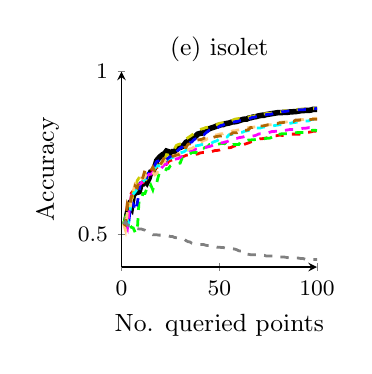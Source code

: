 % This file was created by matlab2tikz v0.0.7.
% Copyright (c) 2008--2010, Nico Schlömer <nico.schloemer@gmail.com>
% All rights reserved.
% 
% The latest updates can be retrieved from
%   http://www.mathworks.com/matlabcentral/fileexchange/22022-matlab2tikz
% where you can also make suggestions and rate matlab2tikz.
% 
\begin{tikzpicture}

% defining custom colors
\definecolor{mycolor1}{rgb}{0.8,0.8,0}
\definecolor{mycolor2}{rgb}{0,1,1}
\definecolor{mycolor3}{rgb}{1,0,1}
\definecolor{mycolor4}{rgb}{1,0.8,0.5}
\definecolor{mycolor5}{rgb}{0.7,0.4,0.01}

\begin{axis}[
footnotesize,
width= 1.6in,
height= 1.6in,
xmin=0, xmax=100,
ymin=0.4, ymax=1,
title={(e) isolet},
ytick={0.5,1},
xtick = {0,50,100},
xlabel = {No. queried points},
ylabel = {Accuracy},
axis on top,
axis y line = left,
axis x line = bottom
%legend entries={$optimal$,$rand$,$IVM$,$maxent$,$QBC2$,$QBC100$,$SVM$},
 %egend style={nodes=right}
]

\addplot [
color=black,
solid,
line width=2.0pt
]
coordinates{ (1,0.532) (2,0.534) (3,0.567) (4,0.588) (5,0.58) (6,0.619) (7,0.628) (8,0.629) (9,0.631) (10,0.654) (11,0.655) (12,0.667) (13,0.659) (14,0.671) (15,0.692) (16,0.694) (17,0.706) (18,0.727) (19,0.734) (20,0.74) (21,0.745) (22,0.748) (23,0.756) (24,0.754) (25,0.748) (26,0.754) (27,0.753) (28,0.76) (29,0.766) (30,0.767) (31,0.77) (32,0.775) (33,0.783) (34,0.786) (35,0.792) (36,0.796) (37,0.799) (38,0.802) (39,0.808) (40,0.81) (41,0.811) (42,0.819) (43,0.82) (44,0.821) (45,0.825) (46,0.827) (47,0.829) (48,0.831) (49,0.834) (50,0.835) (51,0.837) (52,0.837) (53,0.84) (54,0.841) (55,0.842) (56,0.844) (57,0.846) (58,0.846) (59,0.847) (60,0.849) (61,0.851) (62,0.853) (63,0.854) (64,0.854) (65,0.857) (66,0.858) (67,0.86) (68,0.861) (69,0.862) (70,0.864) (71,0.865) (72,0.866) (73,0.866) (74,0.868) (75,0.869) (76,0.87) (77,0.871) (78,0.872) (79,0.873) (80,0.874) (81,0.874) (82,0.874) (83,0.875) (84,0.875) (85,0.875) (86,0.876) (87,0.876) (88,0.877) (89,0.877) (90,0.878) (91,0.879) (92,0.88) (93,0.88) (94,0.881) (95,0.881) (96,0.881) (97,0.882) (98,0.884) (99,0.884) (100,0.884)
};

\addplot [
color=red,
dashed,
line width=1.0pt
]
coordinates{ (1,0.532) (2,0.53) (3,0.597) (4,0.609) (5,0.627) (6,0.634) (7,0.638) (8,0.64) (9,0.653) (10,0.658) (11,0.659) (12,0.672) (13,0.675) (14,0.695) (15,0.697) (16,0.702) (17,0.704) (18,0.705) (19,0.708) (20,0.71) (21,0.711) (22,0.713) (23,0.715) (24,0.724) (25,0.727) (26,0.729) (27,0.729) (28,0.731) (29,0.734) (30,0.737) (31,0.738) (32,0.74) (33,0.743) (34,0.744) (35,0.746) (36,0.746) (37,0.744) (38,0.746) (39,0.747) (40,0.75) (41,0.751) (42,0.752) (43,0.752) (44,0.753) (45,0.754) (46,0.754) (47,0.756) (48,0.758) (49,0.758) (50,0.759) (51,0.762) (52,0.763) (53,0.765) (54,0.766) (55,0.766) (56,0.767) (57,0.77) (58,0.772) (59,0.773) (60,0.774) (61,0.774) (62,0.775) (63,0.777) (64,0.779) (65,0.781) (66,0.784) (67,0.785) (68,0.786) (69,0.791) (70,0.792) (71,0.794) (72,0.794) (73,0.795) (74,0.796) (75,0.798) (76,0.801) (77,0.803) (78,0.803) (79,0.803) (80,0.804) (81,0.805) (82,0.804) (83,0.804) (84,0.805) (85,0.806) (86,0.806) (87,0.808) (88,0.808) (89,0.808) (90,0.808) (91,0.808) (92,0.811) (93,0.813) (94,0.813) (95,0.814) (96,0.814) (97,0.815) (98,0.817) (99,0.817) (100,0.817)
};

\addplot [
color=green,
dashed,
line width=1.0pt
]
coordinates{ (1,0.532) (2,0.552) (3,0.541) (4,0.533) (5,0.522) (6,0.52) (7,0.506) (8,0.506) (9,0.608) (10,0.607) (11,0.626) (12,0.626) (13,0.642) (14,0.636) (15,0.651) (16,0.637) (17,0.659) (18,0.659) (19,0.682) (20,0.68) (21,0.687) (22,0.688) (23,0.702) (24,0.702) (25,0.711) (26,0.715) (27,0.716) (28,0.717) (29,0.718) (30,0.719) (31,0.735) (32,0.735) (33,0.743) (34,0.743) (35,0.747) (36,0.752) (37,0.752) (38,0.751) (39,0.765) (40,0.764) (41,0.765) (42,0.765) (43,0.768) (44,0.769) (45,0.776) (46,0.776) (47,0.776) (48,0.776) (49,0.776) (50,0.778) (51,0.779) (52,0.779) (53,0.779) (54,0.771) (55,0.775) (56,0.774) (57,0.776) (58,0.776) (59,0.776) (60,0.776) (61,0.785) (62,0.788) (63,0.788) (64,0.788) (65,0.79) (66,0.79) (67,0.791) (68,0.791) (69,0.792) (70,0.791) (71,0.792) (72,0.793) (73,0.794) (74,0.795) (75,0.795) (76,0.796) (77,0.799) (78,0.799) (79,0.799) (80,0.799) (81,0.808) (82,0.809) (83,0.809) (84,0.809) (85,0.809) (86,0.809) (87,0.811) (88,0.811) (89,0.812) (90,0.813) (91,0.813) (92,0.813) (93,0.813) (94,0.813) (95,0.817) (96,0.818) (97,0.819) (98,0.82) (99,0.82) (100,0.819)
};

\addplot [
color=mycolor1,
dashed,
line width=1.0pt
]
coordinates{ (1,0.533) (2,0.542) (3,0.592) (4,0.595) (5,0.586) (6,0.633) (7,0.633) (8,0.665) (9,0.674) (10,0.69) (11,0.69) (12,0.69) (13,0.672) (14,0.68) (15,0.691) (16,0.693) (17,0.701) (18,0.712) (19,0.716) (20,0.717) (21,0.72) (22,0.728) (23,0.745) (24,0.744) (25,0.748) (26,0.753) (27,0.762) (28,0.773) (29,0.776) (30,0.778) (31,0.778) (32,0.787) (33,0.793) (34,0.797) (35,0.801) (36,0.805) (37,0.81) (38,0.811) (39,0.815) (40,0.821) (41,0.824) (42,0.825) (43,0.828) (44,0.829) (45,0.83) (46,0.832) (47,0.832) (48,0.836) (49,0.838) (50,0.841) (51,0.842) (52,0.843) (53,0.844) (54,0.847) (55,0.847) (56,0.849) (57,0.851) (58,0.854) (59,0.855) (60,0.856) (61,0.856) (62,0.857) (63,0.858) (64,0.859) (65,0.86) (66,0.862) (67,0.861) (68,0.864) (69,0.866) (70,0.867) (71,0.868) (72,0.869) (73,0.87) (74,0.871) (75,0.871) (76,0.872) (77,0.873) (78,0.874) (79,0.876) (80,0.877) (81,0.877) (82,0.877) (83,0.879) (84,0.88) (85,0.88) (86,0.881) (87,0.882) (88,0.883) (89,0.883) (90,0.884) (91,0.884) (92,0.884) (93,0.885) (94,0.885) (95,0.885) (96,0.886) (97,0.886) (98,0.886) (99,0.887) (100,0.888)
};

\addplot [
color=mycolor2,
dashed,
line width=1.0pt
]
coordinates{ (1,0.532) (2,0.537) (3,0.508) (4,0.553) (5,0.605) (6,0.624) (7,0.631) (8,0.639) (9,0.645) (10,0.657) (11,0.662) (12,0.669) (13,0.68) (14,0.681) (15,0.689) (16,0.696) (17,0.704) (18,0.71) (19,0.71) (20,0.713) (21,0.721) (22,0.723) (23,0.727) (24,0.732) (25,0.734) (26,0.736) (27,0.739) (28,0.74) (29,0.748) (30,0.751) (31,0.752) (32,0.754) (33,0.759) (34,0.759) (35,0.765) (36,0.769) (37,0.771) (38,0.772) (39,0.773) (40,0.774) (41,0.776) (42,0.776) (43,0.778) (44,0.778) (45,0.779) (46,0.78) (47,0.784) (48,0.786) (49,0.788) (50,0.796) (51,0.798) (52,0.799) (53,0.799) (54,0.799) (55,0.806) (56,0.807) (57,0.808) (58,0.81) (59,0.812) (60,0.814) (61,0.814) (62,0.814) (63,0.817) (64,0.818) (65,0.819) (66,0.822) (67,0.822) (68,0.825) (69,0.827) (70,0.827) (71,0.827) (72,0.829) (73,0.83) (74,0.831) (75,0.831) (76,0.832) (77,0.832) (78,0.834) (79,0.835) (80,0.836) (81,0.837) (82,0.837) (83,0.837) (84,0.837) (85,0.84) (86,0.841) (87,0.842) (88,0.844) (89,0.844) (90,0.845) (91,0.845) (92,0.845) (93,0.848) (94,0.848) (95,0.848) (96,0.849) (97,0.853) (98,0.853) (99,0.856) (100,0.858)
};

\addplot [
color=blue,
dashed,
line width=1.0pt
]
coordinates{ (1,0.532) (2,0.536) (3,0.569) (4,0.554) (5,0.602) (6,0.593) (7,0.572) (8,0.595) (9,0.628) (10,0.67) (11,0.67) (12,0.68) (13,0.675) (14,0.694) (15,0.698) (16,0.701) (17,0.713) (18,0.724) (19,0.726) (20,0.73) (21,0.721) (22,0.722) (23,0.73) (24,0.735) (25,0.739) (26,0.753) (27,0.752) (28,0.753) (29,0.759) (30,0.765) (31,0.768) (32,0.774) (33,0.781) (34,0.779) (35,0.782) (36,0.784) (37,0.791) (38,0.794) (39,0.795) (40,0.802) (41,0.805) (42,0.805) (43,0.811) (44,0.816) (45,0.82) (46,0.82) (47,0.821) (48,0.826) (49,0.827) (50,0.831) (51,0.835) (52,0.836) (53,0.84) (54,0.842) (55,0.843) (56,0.844) (57,0.845) (58,0.846) (59,0.847) (60,0.848) (61,0.85) (62,0.851) (63,0.853) (64,0.854) (65,0.855) (66,0.857) (67,0.86) (68,0.86) (69,0.862) (70,0.864) (71,0.865) (72,0.866) (73,0.867) (74,0.868) (75,0.869) (76,0.869) (77,0.87) (78,0.872) (79,0.873) (80,0.874) (81,0.875) (82,0.877) (83,0.877) (84,0.878) (85,0.879) (86,0.879) (87,0.88) (88,0.88) (89,0.881) (90,0.882) (91,0.883) (92,0.883) (93,0.883) (94,0.884) (95,0.884) (96,0.885) (97,0.885) (98,0.886) (99,0.886) (100,0.887)
};

\addplot [
color=mycolor3,
dashed,
line width=1.0pt
]
coordinates{ (1,0.532) (2,0.531) (3,0.518) (4,0.583) (5,0.62) (6,0.632) (7,0.638) (8,0.65) (9,0.653) (10,0.657) (11,0.663) (12,0.665) (13,0.677) (14,0.684) (15,0.685) (16,0.69) (17,0.695) (18,0.696) (19,0.699) (20,0.7) (21,0.708) (22,0.714) (23,0.717) (24,0.719) (25,0.725) (26,0.726) (27,0.73) (28,0.732) (29,0.733) (30,0.736) (31,0.742) (32,0.746) (33,0.75) (34,0.756) (35,0.758) (36,0.759) (37,0.76) (38,0.762) (39,0.763) (40,0.764) (41,0.766) (42,0.767) (43,0.767) (44,0.769) (45,0.77) (46,0.772) (47,0.775) (48,0.779) (49,0.781) (50,0.781) (51,0.781) (52,0.782) (53,0.784) (54,0.785) (55,0.788) (56,0.792) (57,0.794) (58,0.794) (59,0.795) (60,0.797) (61,0.798) (62,0.799) (63,0.801) (64,0.802) (65,0.802) (66,0.802) (67,0.802) (68,0.803) (69,0.805) (70,0.808) (71,0.809) (72,0.809) (73,0.81) (74,0.81) (75,0.812) (76,0.814) (77,0.816) (78,0.816) (79,0.817) (80,0.817) (81,0.818) (82,0.818) (83,0.819) (84,0.82) (85,0.821) (86,0.822) (87,0.822) (88,0.822) (89,0.823) (90,0.823) (91,0.824) (92,0.825) (93,0.826) (94,0.826) (95,0.827) (96,0.828) (97,0.828) (98,0.829) (99,0.83) (100,0.83)
};

\addplot [
color=mycolor4,
dashed,
line width=1.0pt
]
coordinates{ (1,0.533) (2,0.513) (3,0.571) (4,0.568) (5,0.604) (6,0.634) (7,0.656) (8,0.654) (9,0.656) (10,0.673) (11,0.672) (12,0.676) (13,0.691) (14,0.69) (15,0.693) (16,0.691) (17,0.683) (18,0.687) (19,0.702) (20,0.701) (21,0.723) (22,0.724) (23,0.733) (24,0.732) (25,0.739) (26,0.742) (27,0.743) (28,0.743) (29,0.748) (30,0.747) (31,0.752) (32,0.755) (33,0.76) (34,0.76) (35,0.763) (36,0.764) (37,0.768) (38,0.77) (39,0.77) (40,0.779) (41,0.784) (42,0.789) (43,0.79) (44,0.794) (45,0.795) (46,0.802) (47,0.803) (48,0.805) (49,0.806) (50,0.808) (51,0.809) (52,0.809) (53,0.813) (54,0.814) (55,0.815) (56,0.816) (57,0.818) (58,0.818) (59,0.82) (60,0.821) (61,0.822) (62,0.822) (63,0.823) (64,0.827) (65,0.828) (66,0.829) (67,0.829) (68,0.83) (69,0.831) (70,0.831) (71,0.833) (72,0.835) (73,0.835) (74,0.836) (75,0.836) (76,0.837) (77,0.837) (78,0.838) (79,0.84) (80,0.84) (81,0.844) (82,0.845) (83,0.845) (84,0.845) (85,0.846) (86,0.847) (87,0.848) (88,0.85) (89,0.85) (90,0.85) (91,0.852) (92,0.853) (93,0.853) (94,0.855) (95,0.855) (96,0.855) (97,0.856) (98,0.856) (99,0.857) (100,0.857)
};

\addplot [
color=mycolor5,
dashed,
line width=1.0pt
]
coordinates{ (1,0.533) (2,0.529) (3,0.593) (4,0.581) (5,0.617) (6,0.621) (7,0.649) (8,0.643) (9,0.663) (10,0.661) (11,0.677) (12,0.698) (13,0.696) (14,0.698) (15,0.695) (16,0.707) (17,0.695) (18,0.696) (19,0.707) (20,0.717) (21,0.725) (22,0.739) (23,0.738) (24,0.736) (25,0.738) (26,0.74) (27,0.741) (28,0.744) (29,0.744) (30,0.748) (31,0.764) (32,0.767) (33,0.767) (34,0.777) (35,0.778) (36,0.784) (37,0.786) (38,0.789) (39,0.79) (40,0.791) (41,0.792) (42,0.795) (43,0.795) (44,0.797) (45,0.798) (46,0.798) (47,0.798) (48,0.8) (49,0.801) (50,0.802) (51,0.802) (52,0.803) (53,0.804) (54,0.804) (55,0.808) (56,0.808) (57,0.812) (58,0.812) (59,0.812) (60,0.816) (61,0.819) (62,0.819) (63,0.82) (64,0.82) (65,0.822) (66,0.828) (67,0.828) (68,0.831) (69,0.832) (70,0.832) (71,0.833) (72,0.833) (73,0.834) (74,0.835) (75,0.837) (76,0.837) (77,0.84) (78,0.84) (79,0.841) (80,0.841) (81,0.843) (82,0.843) (83,0.844) (84,0.845) (85,0.846) (86,0.847) (87,0.847) (88,0.847) (89,0.851) (90,0.851) (91,0.851) (92,0.852) (93,0.852) (94,0.852) (95,0.853) (96,0.853) (97,0.853) (98,0.854) (99,0.854) (100,0.854)
};

\addplot [
color=gray,
dashed,
line width=1.0pt
]
coordinates{ (1,0.533) (2,0.538) (3,0.53) (4,0.527) (5,0.526) (6,0.523) (7,0.52) (8,0.518) (9,0.517) (10,0.517) (11,0.515) (12,0.513) (13,0.508) (14,0.504) (15,0.502) (16,0.499) (17,0.499) (18,0.499) (19,0.498) (20,0.498) (21,0.498) (22,0.497) (23,0.497) (24,0.496) (25,0.494) (26,0.494) (27,0.491) (28,0.49) (29,0.489) (30,0.488) (31,0.487) (32,0.486) (33,0.481) (34,0.478) (35,0.477) (36,0.473) (37,0.472) (38,0.471) (39,0.47) (40,0.469) (41,0.469) (42,0.469) (43,0.467) (44,0.466) (45,0.466) (46,0.464) (47,0.463) (48,0.463) (49,0.461) (50,0.461) (51,0.46) (52,0.46) (53,0.458) (54,0.458) (55,0.457) (56,0.457) (57,0.456) (58,0.455) (59,0.453) (60,0.45) (61,0.449) (62,0.449) (63,0.449) (64,0.44) (65,0.439) (66,0.438) (67,0.438) (68,0.438) (69,0.438) (70,0.436) (71,0.436) (72,0.436) (73,0.436) (74,0.434) (75,0.434) (76,0.434) (77,0.434) (78,0.434) (79,0.434) (80,0.433) (81,0.431) (82,0.431) (83,0.431) (84,0.43) (85,0.429) (86,0.428) (87,0.428) (88,0.428) (89,0.428) (90,0.428) (91,0.427) (92,0.426) (93,0.426) (94,0.424) (95,0.423) (96,0.423) (97,0.423) (98,0.423) (99,0.423) (100,0.423)
};

\end{axis}
\end{tikzpicture}
